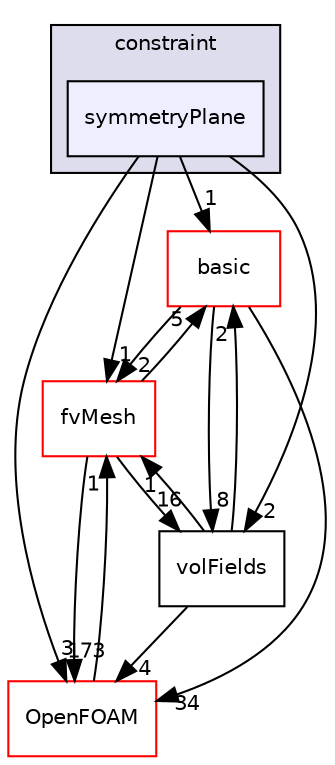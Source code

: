 digraph "src/finiteVolume/fields/fvPatchFields/constraint/symmetryPlane" {
  bgcolor=transparent;
  compound=true
  node [ fontsize="10", fontname="Helvetica"];
  edge [ labelfontsize="10", labelfontname="Helvetica"];
  subgraph clusterdir_dcf2f02ec1a1951cb48a5d6d97386405 {
    graph [ bgcolor="#ddddee", pencolor="black", label="constraint" fontname="Helvetica", fontsize="10", URL="dir_dcf2f02ec1a1951cb48a5d6d97386405.html"]
  dir_fe08a55daf5deedf05dd598afdc38c2f [shape=box, label="symmetryPlane", style="filled", fillcolor="#eeeeff", pencolor="black", URL="dir_fe08a55daf5deedf05dd598afdc38c2f.html"];
  }
  dir_546b14c9025d30bb5b92fa069dbdd82c [shape=box label="basic" color="red" URL="dir_546b14c9025d30bb5b92fa069dbdd82c.html"];
  dir_c382fa095c9c33d8673c0dd60aaef275 [shape=box label="fvMesh" color="red" URL="dir_c382fa095c9c33d8673c0dd60aaef275.html"];
  dir_bd8bf7fa65467c460a50eacc456ce356 [shape=box label="volFields" URL="dir_bd8bf7fa65467c460a50eacc456ce356.html"];
  dir_c5473ff19b20e6ec4dfe5c310b3778a8 [shape=box label="OpenFOAM" color="red" URL="dir_c5473ff19b20e6ec4dfe5c310b3778a8.html"];
  dir_546b14c9025d30bb5b92fa069dbdd82c->dir_c382fa095c9c33d8673c0dd60aaef275 [headlabel="2", labeldistance=1.5 headhref="dir_000933_001115.html"];
  dir_546b14c9025d30bb5b92fa069dbdd82c->dir_bd8bf7fa65467c460a50eacc456ce356 [headlabel="8", labeldistance=1.5 headhref="dir_000933_001053.html"];
  dir_546b14c9025d30bb5b92fa069dbdd82c->dir_c5473ff19b20e6ec4dfe5c310b3778a8 [headlabel="34", labeldistance=1.5 headhref="dir_000933_001888.html"];
  dir_c382fa095c9c33d8673c0dd60aaef275->dir_546b14c9025d30bb5b92fa069dbdd82c [headlabel="5", labeldistance=1.5 headhref="dir_001115_000933.html"];
  dir_c382fa095c9c33d8673c0dd60aaef275->dir_bd8bf7fa65467c460a50eacc456ce356 [headlabel="16", labeldistance=1.5 headhref="dir_001115_001053.html"];
  dir_c382fa095c9c33d8673c0dd60aaef275->dir_c5473ff19b20e6ec4dfe5c310b3778a8 [headlabel="173", labeldistance=1.5 headhref="dir_001115_001888.html"];
  dir_bd8bf7fa65467c460a50eacc456ce356->dir_546b14c9025d30bb5b92fa069dbdd82c [headlabel="2", labeldistance=1.5 headhref="dir_001053_000933.html"];
  dir_bd8bf7fa65467c460a50eacc456ce356->dir_c382fa095c9c33d8673c0dd60aaef275 [headlabel="1", labeldistance=1.5 headhref="dir_001053_001115.html"];
  dir_bd8bf7fa65467c460a50eacc456ce356->dir_c5473ff19b20e6ec4dfe5c310b3778a8 [headlabel="4", labeldistance=1.5 headhref="dir_001053_001888.html"];
  dir_fe08a55daf5deedf05dd598afdc38c2f->dir_546b14c9025d30bb5b92fa069dbdd82c [headlabel="1", labeldistance=1.5 headhref="dir_000956_000933.html"];
  dir_fe08a55daf5deedf05dd598afdc38c2f->dir_c382fa095c9c33d8673c0dd60aaef275 [headlabel="1", labeldistance=1.5 headhref="dir_000956_001115.html"];
  dir_fe08a55daf5deedf05dd598afdc38c2f->dir_bd8bf7fa65467c460a50eacc456ce356 [headlabel="2", labeldistance=1.5 headhref="dir_000956_001053.html"];
  dir_fe08a55daf5deedf05dd598afdc38c2f->dir_c5473ff19b20e6ec4dfe5c310b3778a8 [headlabel="3", labeldistance=1.5 headhref="dir_000956_001888.html"];
  dir_c5473ff19b20e6ec4dfe5c310b3778a8->dir_c382fa095c9c33d8673c0dd60aaef275 [headlabel="1", labeldistance=1.5 headhref="dir_001888_001115.html"];
}
